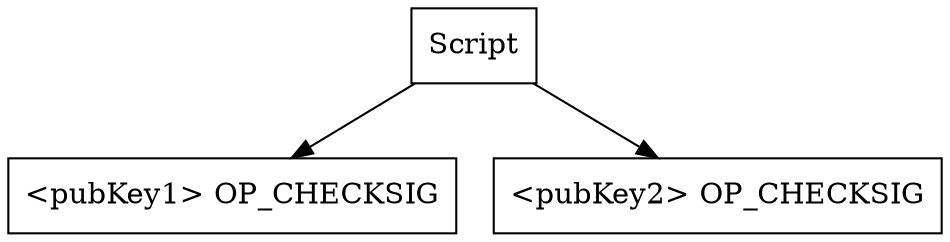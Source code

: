digraph AST {
    node [shape=box];

    // Main Script
    script [label="Script"];
    op1 [ label = "<pubKey1> OP_CHECKSIG" ]
    op2 [ label = "<pubKey2> OP_CHECKSIG" ]

    // Script Structure
    script -> {op1, op2};
}

